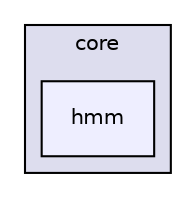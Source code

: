 digraph "java/broad/core/hmm" {
  compound=true
  node [ fontsize="10", fontname="Helvetica"];
  edge [ labelfontsize="10", labelfontname="Helvetica"];
  subgraph clusterdir_d797da7c46939e8249507ee9301f1543 {
    graph [ bgcolor="#ddddee", pencolor="black", label="core" fontname="Helvetica", fontsize="10", URL="dir_d797da7c46939e8249507ee9301f1543.html"]
  dir_cc8b356de703ac02f62639a9ecc046f5 [shape=box, label="hmm", style="filled", fillcolor="#eeeeff", pencolor="black", URL="dir_cc8b356de703ac02f62639a9ecc046f5.html"];
  }
}
